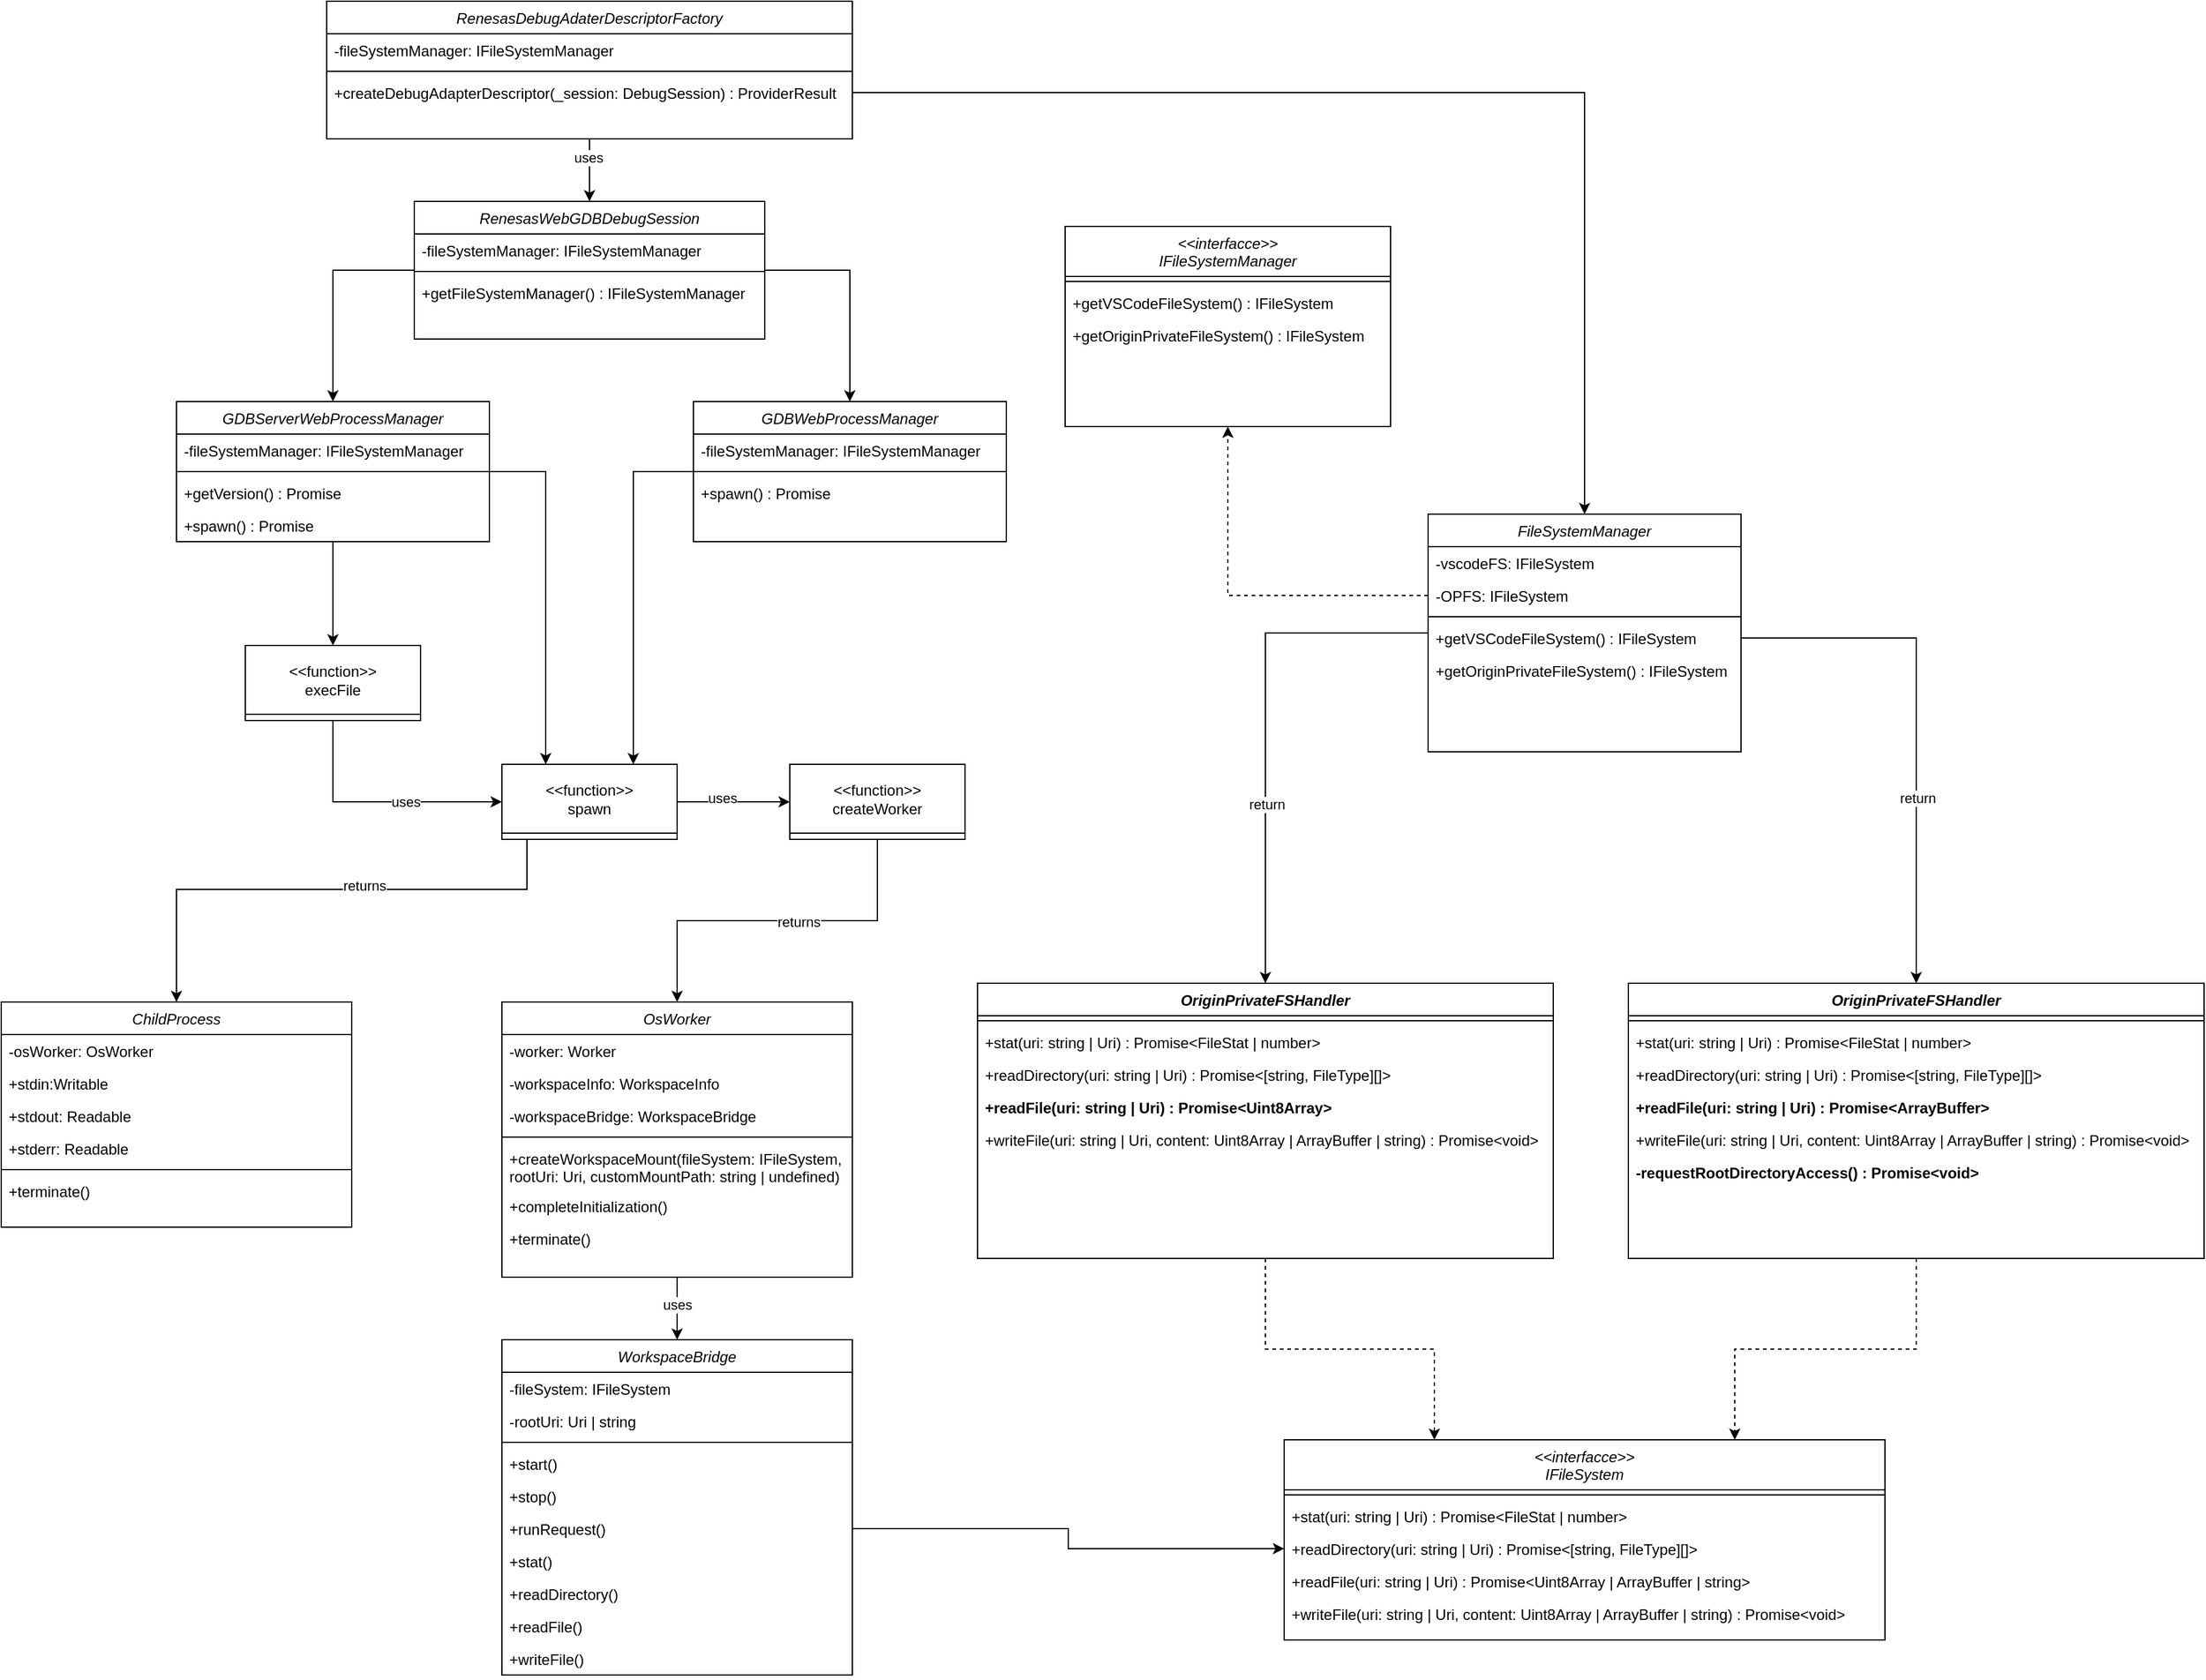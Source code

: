 <mxfile version="28.0.6">
  <diagram id="C5RBs43oDa-KdzZeNtuy" name="Page-1">
    <mxGraphModel dx="3098" dy="804" grid="1" gridSize="10" guides="1" tooltips="1" connect="1" arrows="1" fold="1" page="1" pageScale="1" pageWidth="827" pageHeight="1169" math="0" shadow="0">
      <root>
        <mxCell id="WIyWlLk6GJQsqaUBKTNV-0" />
        <mxCell id="WIyWlLk6GJQsqaUBKTNV-1" parent="WIyWlLk6GJQsqaUBKTNV-0" />
        <mxCell id="5RbMLWeRtqqYx-BPlPED-112" style="edgeStyle=orthogonalEdgeStyle;rounded=0;orthogonalLoop=1;jettySize=auto;html=1;entryX=0.5;entryY=0;entryDx=0;entryDy=0;" edge="1" parent="WIyWlLk6GJQsqaUBKTNV-1" source="zkfFHV4jXpPFQw0GAbJ--0" target="5RbMLWeRtqqYx-BPlPED-2">
          <mxGeometry relative="1" as="geometry" />
        </mxCell>
        <mxCell id="5RbMLWeRtqqYx-BPlPED-156" value="uses" style="edgeLabel;html=1;align=center;verticalAlign=middle;resizable=0;points=[];" vertex="1" connectable="0" parent="5RbMLWeRtqqYx-BPlPED-112">
          <mxGeometry x="-0.4" y="-1" relative="1" as="geometry">
            <mxPoint as="offset" />
          </mxGeometry>
        </mxCell>
        <mxCell id="zkfFHV4jXpPFQw0GAbJ--0" value="RenesasDebugAdaterDescriptorFactory" style="swimlane;fontStyle=2;align=center;verticalAlign=top;childLayout=stackLayout;horizontal=1;startSize=26;horizontalStack=0;resizeParent=1;resizeLast=0;collapsible=1;marginBottom=0;rounded=0;shadow=0;strokeWidth=1;" parent="WIyWlLk6GJQsqaUBKTNV-1" vertex="1">
          <mxGeometry x="-1034" y="220" width="420" height="110" as="geometry">
            <mxRectangle x="230" y="140" width="160" height="26" as="alternateBounds" />
          </mxGeometry>
        </mxCell>
        <mxCell id="zkfFHV4jXpPFQw0GAbJ--1" value="-fileSystemManager: IFileSystemManager" style="text;align=left;verticalAlign=top;spacingLeft=4;spacingRight=4;overflow=hidden;rotatable=0;points=[[0,0.5],[1,0.5]];portConstraint=eastwest;" parent="zkfFHV4jXpPFQw0GAbJ--0" vertex="1">
          <mxGeometry y="26" width="420" height="26" as="geometry" />
        </mxCell>
        <mxCell id="zkfFHV4jXpPFQw0GAbJ--4" value="" style="line;html=1;strokeWidth=1;align=left;verticalAlign=middle;spacingTop=-1;spacingLeft=3;spacingRight=3;rotatable=0;labelPosition=right;points=[];portConstraint=eastwest;" parent="zkfFHV4jXpPFQw0GAbJ--0" vertex="1">
          <mxGeometry y="52" width="420" height="8" as="geometry" />
        </mxCell>
        <mxCell id="zkfFHV4jXpPFQw0GAbJ--5" value="+createDebugAdapterDescriptor(_session: DebugSession) : ProviderResult" style="text;align=left;verticalAlign=top;spacingLeft=4;spacingRight=4;overflow=hidden;rotatable=0;points=[[0,0.5],[1,0.5]];portConstraint=eastwest;" parent="zkfFHV4jXpPFQw0GAbJ--0" vertex="1">
          <mxGeometry y="60" width="420" height="26" as="geometry" />
        </mxCell>
        <mxCell id="5RbMLWeRtqqYx-BPlPED-114" style="edgeStyle=orthogonalEdgeStyle;rounded=0;orthogonalLoop=1;jettySize=auto;html=1;entryX=0.5;entryY=0;entryDx=0;entryDy=0;" edge="1" parent="WIyWlLk6GJQsqaUBKTNV-1" source="5RbMLWeRtqqYx-BPlPED-2" target="5RbMLWeRtqqYx-BPlPED-13">
          <mxGeometry relative="1" as="geometry">
            <Array as="points">
              <mxPoint x="-1029" y="435" />
            </Array>
          </mxGeometry>
        </mxCell>
        <mxCell id="5RbMLWeRtqqYx-BPlPED-116" style="edgeStyle=orthogonalEdgeStyle;rounded=0;orthogonalLoop=1;jettySize=auto;html=1;" edge="1" parent="WIyWlLk6GJQsqaUBKTNV-1" source="5RbMLWeRtqqYx-BPlPED-2" target="5RbMLWeRtqqYx-BPlPED-8">
          <mxGeometry relative="1" as="geometry">
            <Array as="points">
              <mxPoint x="-616" y="435" />
            </Array>
          </mxGeometry>
        </mxCell>
        <mxCell id="5RbMLWeRtqqYx-BPlPED-2" value="RenesasWebGDBDebugSession" style="swimlane;fontStyle=2;align=center;verticalAlign=top;childLayout=stackLayout;horizontal=1;startSize=26;horizontalStack=0;resizeParent=1;resizeLast=0;collapsible=1;marginBottom=0;rounded=0;shadow=0;strokeWidth=1;" vertex="1" parent="WIyWlLk6GJQsqaUBKTNV-1">
          <mxGeometry x="-964" y="380" width="280" height="110" as="geometry">
            <mxRectangle x="230" y="140" width="160" height="26" as="alternateBounds" />
          </mxGeometry>
        </mxCell>
        <mxCell id="5RbMLWeRtqqYx-BPlPED-3" value="-fileSystemManager: IFileSystemManager" style="text;align=left;verticalAlign=top;spacingLeft=4;spacingRight=4;overflow=hidden;rotatable=0;points=[[0,0.5],[1,0.5]];portConstraint=eastwest;" vertex="1" parent="5RbMLWeRtqqYx-BPlPED-2">
          <mxGeometry y="26" width="280" height="26" as="geometry" />
        </mxCell>
        <mxCell id="5RbMLWeRtqqYx-BPlPED-4" value="" style="line;html=1;strokeWidth=1;align=left;verticalAlign=middle;spacingTop=-1;spacingLeft=3;spacingRight=3;rotatable=0;labelPosition=right;points=[];portConstraint=eastwest;" vertex="1" parent="5RbMLWeRtqqYx-BPlPED-2">
          <mxGeometry y="52" width="280" height="8" as="geometry" />
        </mxCell>
        <mxCell id="5RbMLWeRtqqYx-BPlPED-5" value="+getFileSystemManager() : IFileSystemManager" style="text;align=left;verticalAlign=top;spacingLeft=4;spacingRight=4;overflow=hidden;rotatable=0;points=[[0,0.5],[1,0.5]];portConstraint=eastwest;" vertex="1" parent="5RbMLWeRtqqYx-BPlPED-2">
          <mxGeometry y="60" width="280" height="26" as="geometry" />
        </mxCell>
        <mxCell id="5RbMLWeRtqqYx-BPlPED-120" style="edgeStyle=orthogonalEdgeStyle;rounded=0;orthogonalLoop=1;jettySize=auto;html=1;entryX=0.75;entryY=0;entryDx=0;entryDy=0;" edge="1" parent="WIyWlLk6GJQsqaUBKTNV-1" source="5RbMLWeRtqqYx-BPlPED-8" target="5RbMLWeRtqqYx-BPlPED-22">
          <mxGeometry relative="1" as="geometry" />
        </mxCell>
        <mxCell id="5RbMLWeRtqqYx-BPlPED-8" value="GDBWebProcessManager" style="swimlane;fontStyle=2;align=center;verticalAlign=top;childLayout=stackLayout;horizontal=1;startSize=26;horizontalStack=0;resizeParent=1;resizeLast=0;collapsible=1;marginBottom=0;rounded=0;shadow=0;strokeWidth=1;" vertex="1" parent="WIyWlLk6GJQsqaUBKTNV-1">
          <mxGeometry x="-741" y="540" width="250" height="112" as="geometry">
            <mxRectangle x="230" y="140" width="160" height="26" as="alternateBounds" />
          </mxGeometry>
        </mxCell>
        <mxCell id="5RbMLWeRtqqYx-BPlPED-9" value="-fileSystemManager: IFileSystemManager" style="text;align=left;verticalAlign=top;spacingLeft=4;spacingRight=4;overflow=hidden;rotatable=0;points=[[0,0.5],[1,0.5]];portConstraint=eastwest;" vertex="1" parent="5RbMLWeRtqqYx-BPlPED-8">
          <mxGeometry y="26" width="250" height="26" as="geometry" />
        </mxCell>
        <mxCell id="5RbMLWeRtqqYx-BPlPED-10" value="" style="line;html=1;strokeWidth=1;align=left;verticalAlign=middle;spacingTop=-1;spacingLeft=3;spacingRight=3;rotatable=0;labelPosition=right;points=[];portConstraint=eastwest;" vertex="1" parent="5RbMLWeRtqqYx-BPlPED-8">
          <mxGeometry y="52" width="250" height="8" as="geometry" />
        </mxCell>
        <mxCell id="5RbMLWeRtqqYx-BPlPED-11" value="+spawn() : Promise" style="text;align=left;verticalAlign=top;spacingLeft=4;spacingRight=4;overflow=hidden;rotatable=0;points=[[0,0.5],[1,0.5]];portConstraint=eastwest;" vertex="1" parent="5RbMLWeRtqqYx-BPlPED-8">
          <mxGeometry y="60" width="250" height="26" as="geometry" />
        </mxCell>
        <mxCell id="5RbMLWeRtqqYx-BPlPED-117" style="edgeStyle=orthogonalEdgeStyle;rounded=0;orthogonalLoop=1;jettySize=auto;html=1;entryX=0.5;entryY=0;entryDx=0;entryDy=0;" edge="1" parent="WIyWlLk6GJQsqaUBKTNV-1" source="5RbMLWeRtqqYx-BPlPED-13" target="5RbMLWeRtqqYx-BPlPED-18">
          <mxGeometry relative="1" as="geometry" />
        </mxCell>
        <mxCell id="5RbMLWeRtqqYx-BPlPED-121" style="edgeStyle=orthogonalEdgeStyle;rounded=0;orthogonalLoop=1;jettySize=auto;html=1;entryX=0.25;entryY=0;entryDx=0;entryDy=0;" edge="1" parent="WIyWlLk6GJQsqaUBKTNV-1" source="5RbMLWeRtqqYx-BPlPED-13" target="5RbMLWeRtqqYx-BPlPED-22">
          <mxGeometry relative="1" as="geometry" />
        </mxCell>
        <mxCell id="5RbMLWeRtqqYx-BPlPED-13" value="GDBServerWebProcessManager" style="swimlane;fontStyle=2;align=center;verticalAlign=top;childLayout=stackLayout;horizontal=1;startSize=26;horizontalStack=0;resizeParent=1;resizeLast=0;collapsible=1;marginBottom=0;rounded=0;shadow=0;strokeWidth=1;" vertex="1" parent="WIyWlLk6GJQsqaUBKTNV-1">
          <mxGeometry x="-1154" y="540" width="250" height="112" as="geometry">
            <mxRectangle x="230" y="140" width="160" height="26" as="alternateBounds" />
          </mxGeometry>
        </mxCell>
        <mxCell id="5RbMLWeRtqqYx-BPlPED-14" value="-fileSystemManager: IFileSystemManager" style="text;align=left;verticalAlign=top;spacingLeft=4;spacingRight=4;overflow=hidden;rotatable=0;points=[[0,0.5],[1,0.5]];portConstraint=eastwest;" vertex="1" parent="5RbMLWeRtqqYx-BPlPED-13">
          <mxGeometry y="26" width="250" height="26" as="geometry" />
        </mxCell>
        <mxCell id="5RbMLWeRtqqYx-BPlPED-15" value="" style="line;html=1;strokeWidth=1;align=left;verticalAlign=middle;spacingTop=-1;spacingLeft=3;spacingRight=3;rotatable=0;labelPosition=right;points=[];portConstraint=eastwest;" vertex="1" parent="5RbMLWeRtqqYx-BPlPED-13">
          <mxGeometry y="52" width="250" height="8" as="geometry" />
        </mxCell>
        <mxCell id="5RbMLWeRtqqYx-BPlPED-161" value="+getVersion() : Promise" style="text;align=left;verticalAlign=top;spacingLeft=4;spacingRight=4;overflow=hidden;rotatable=0;points=[[0,0.5],[1,0.5]];portConstraint=eastwest;" vertex="1" parent="5RbMLWeRtqqYx-BPlPED-13">
          <mxGeometry y="60" width="250" height="26" as="geometry" />
        </mxCell>
        <mxCell id="5RbMLWeRtqqYx-BPlPED-17" value="+spawn() : Promise" style="text;align=left;verticalAlign=top;spacingLeft=4;spacingRight=4;overflow=hidden;rotatable=0;points=[[0,0.5],[1,0.5]];portConstraint=eastwest;" vertex="1" parent="5RbMLWeRtqqYx-BPlPED-13">
          <mxGeometry y="86" width="250" height="26" as="geometry" />
        </mxCell>
        <mxCell id="5RbMLWeRtqqYx-BPlPED-119" style="edgeStyle=orthogonalEdgeStyle;rounded=0;orthogonalLoop=1;jettySize=auto;html=1;entryX=0;entryY=0.5;entryDx=0;entryDy=0;" edge="1" parent="WIyWlLk6GJQsqaUBKTNV-1" source="5RbMLWeRtqqYx-BPlPED-18" target="5RbMLWeRtqqYx-BPlPED-22">
          <mxGeometry relative="1" as="geometry">
            <Array as="points">
              <mxPoint x="-1029" y="860" />
            </Array>
          </mxGeometry>
        </mxCell>
        <mxCell id="5RbMLWeRtqqYx-BPlPED-152" value="uses" style="edgeLabel;html=1;align=center;verticalAlign=middle;resizable=0;points=[];" vertex="1" connectable="0" parent="5RbMLWeRtqqYx-BPlPED-119">
          <mxGeometry x="0.23" relative="1" as="geometry">
            <mxPoint as="offset" />
          </mxGeometry>
        </mxCell>
        <mxCell id="5RbMLWeRtqqYx-BPlPED-18" value="&amp;lt;&amp;lt;function&amp;gt;&amp;gt;&lt;br&gt;execFile" style="swimlane;fontStyle=0;childLayout=stackLayout;horizontal=1;startSize=55;horizontalStack=0;resizeParent=1;resizeParentMax=0;resizeLast=0;collapsible=1;marginBottom=0;whiteSpace=wrap;html=1;" vertex="1" parent="WIyWlLk6GJQsqaUBKTNV-1">
          <mxGeometry x="-1099" y="735" width="140" height="60" as="geometry" />
        </mxCell>
        <mxCell id="5RbMLWeRtqqYx-BPlPED-145" style="edgeStyle=orthogonalEdgeStyle;rounded=0;orthogonalLoop=1;jettySize=auto;html=1;entryX=0.5;entryY=0;entryDx=0;entryDy=0;" edge="1" parent="WIyWlLk6GJQsqaUBKTNV-1" source="5RbMLWeRtqqYx-BPlPED-22" target="5RbMLWeRtqqYx-BPlPED-34">
          <mxGeometry relative="1" as="geometry">
            <Array as="points">
              <mxPoint x="-874" y="930" />
              <mxPoint x="-1154" y="930" />
            </Array>
          </mxGeometry>
        </mxCell>
        <mxCell id="5RbMLWeRtqqYx-BPlPED-151" value="returns" style="edgeLabel;html=1;align=center;verticalAlign=middle;resizable=0;points=[];" vertex="1" connectable="0" parent="5RbMLWeRtqqYx-BPlPED-145">
          <mxGeometry x="-0.171" y="-3" relative="1" as="geometry">
            <mxPoint as="offset" />
          </mxGeometry>
        </mxCell>
        <mxCell id="5RbMLWeRtqqYx-BPlPED-147" style="edgeStyle=orthogonalEdgeStyle;rounded=0;orthogonalLoop=1;jettySize=auto;html=1;entryX=0;entryY=0.5;entryDx=0;entryDy=0;" edge="1" parent="WIyWlLk6GJQsqaUBKTNV-1" source="5RbMLWeRtqqYx-BPlPED-22" target="5RbMLWeRtqqYx-BPlPED-23">
          <mxGeometry relative="1" as="geometry" />
        </mxCell>
        <mxCell id="5RbMLWeRtqqYx-BPlPED-155" value="uses" style="edgeLabel;html=1;align=center;verticalAlign=middle;resizable=0;points=[];" vertex="1" connectable="0" parent="5RbMLWeRtqqYx-BPlPED-147">
          <mxGeometry x="-0.2" y="3" relative="1" as="geometry">
            <mxPoint as="offset" />
          </mxGeometry>
        </mxCell>
        <mxCell id="5RbMLWeRtqqYx-BPlPED-22" value="&amp;lt;&amp;lt;function&amp;gt;&amp;gt;&lt;br&gt;spawn" style="swimlane;fontStyle=0;childLayout=stackLayout;horizontal=1;startSize=55;horizontalStack=0;resizeParent=1;resizeParentMax=0;resizeLast=0;collapsible=1;marginBottom=0;html=1;whiteSpace=wrap;" vertex="1" parent="WIyWlLk6GJQsqaUBKTNV-1">
          <mxGeometry x="-894" y="830" width="140" height="60" as="geometry" />
        </mxCell>
        <mxCell id="5RbMLWeRtqqYx-BPlPED-123" style="edgeStyle=orthogonalEdgeStyle;rounded=0;orthogonalLoop=1;jettySize=auto;html=1;entryX=0.5;entryY=0;entryDx=0;entryDy=0;" edge="1" parent="WIyWlLk6GJQsqaUBKTNV-1" source="5RbMLWeRtqqYx-BPlPED-23" target="5RbMLWeRtqqYx-BPlPED-47">
          <mxGeometry relative="1" as="geometry" />
        </mxCell>
        <mxCell id="5RbMLWeRtqqYx-BPlPED-154" value="returns" style="edgeLabel;html=1;align=center;verticalAlign=middle;resizable=0;points=[];" vertex="1" connectable="0" parent="5RbMLWeRtqqYx-BPlPED-123">
          <mxGeometry x="-0.117" y="1" relative="1" as="geometry">
            <mxPoint as="offset" />
          </mxGeometry>
        </mxCell>
        <mxCell id="5RbMLWeRtqqYx-BPlPED-23" value="&amp;lt;&amp;lt;function&amp;gt;&amp;gt;&lt;br&gt;createWorker" style="swimlane;fontStyle=0;childLayout=stackLayout;horizontal=1;startSize=55;horizontalStack=0;resizeParent=1;resizeParentMax=0;resizeLast=0;collapsible=1;marginBottom=0;whiteSpace=wrap;html=1;" vertex="1" parent="WIyWlLk6GJQsqaUBKTNV-1">
          <mxGeometry x="-664" y="830" width="140" height="60" as="geometry" />
        </mxCell>
        <mxCell id="5RbMLWeRtqqYx-BPlPED-34" value="ChildProcess" style="swimlane;fontStyle=2;align=center;verticalAlign=top;childLayout=stackLayout;horizontal=1;startSize=26;horizontalStack=0;resizeParent=1;resizeLast=0;collapsible=1;marginBottom=0;rounded=0;shadow=0;strokeWidth=1;" vertex="1" parent="WIyWlLk6GJQsqaUBKTNV-1">
          <mxGeometry x="-1294" y="1020" width="280" height="180" as="geometry">
            <mxRectangle x="230" y="140" width="160" height="26" as="alternateBounds" />
          </mxGeometry>
        </mxCell>
        <mxCell id="5RbMLWeRtqqYx-BPlPED-35" value="-osWorker: OsWorker" style="text;align=left;verticalAlign=top;spacingLeft=4;spacingRight=4;overflow=hidden;rotatable=0;points=[[0,0.5],[1,0.5]];portConstraint=eastwest;" vertex="1" parent="5RbMLWeRtqqYx-BPlPED-34">
          <mxGeometry y="26" width="280" height="26" as="geometry" />
        </mxCell>
        <mxCell id="5RbMLWeRtqqYx-BPlPED-45" value="+stdin:Writable" style="text;align=left;verticalAlign=top;spacingLeft=4;spacingRight=4;overflow=hidden;rotatable=0;points=[[0,0.5],[1,0.5]];portConstraint=eastwest;" vertex="1" parent="5RbMLWeRtqqYx-BPlPED-34">
          <mxGeometry y="52" width="280" height="26" as="geometry" />
        </mxCell>
        <mxCell id="5RbMLWeRtqqYx-BPlPED-44" value="+stdout: Readable" style="text;align=left;verticalAlign=top;spacingLeft=4;spacingRight=4;overflow=hidden;rotatable=0;points=[[0,0.5],[1,0.5]];portConstraint=eastwest;" vertex="1" parent="5RbMLWeRtqqYx-BPlPED-34">
          <mxGeometry y="78" width="280" height="26" as="geometry" />
        </mxCell>
        <mxCell id="5RbMLWeRtqqYx-BPlPED-43" value="+stderr: Readable" style="text;align=left;verticalAlign=top;spacingLeft=4;spacingRight=4;overflow=hidden;rotatable=0;points=[[0,0.5],[1,0.5]];portConstraint=eastwest;" vertex="1" parent="5RbMLWeRtqqYx-BPlPED-34">
          <mxGeometry y="104" width="280" height="26" as="geometry" />
        </mxCell>
        <mxCell id="5RbMLWeRtqqYx-BPlPED-36" value="" style="line;html=1;strokeWidth=1;align=left;verticalAlign=middle;spacingTop=-1;spacingLeft=3;spacingRight=3;rotatable=0;labelPosition=right;points=[];portConstraint=eastwest;" vertex="1" parent="5RbMLWeRtqqYx-BPlPED-34">
          <mxGeometry y="130" width="280" height="8" as="geometry" />
        </mxCell>
        <mxCell id="5RbMLWeRtqqYx-BPlPED-38" value="+terminate()" style="text;align=left;verticalAlign=top;spacingLeft=4;spacingRight=4;overflow=hidden;rotatable=0;points=[[0,0.5],[1,0.5]];portConstraint=eastwest;" vertex="1" parent="5RbMLWeRtqqYx-BPlPED-34">
          <mxGeometry y="138" width="280" height="26" as="geometry" />
        </mxCell>
        <mxCell id="5RbMLWeRtqqYx-BPlPED-144" style="edgeStyle=orthogonalEdgeStyle;rounded=0;orthogonalLoop=1;jettySize=auto;html=1;entryX=0.5;entryY=0;entryDx=0;entryDy=0;" edge="1" parent="WIyWlLk6GJQsqaUBKTNV-1" source="5RbMLWeRtqqYx-BPlPED-47" target="5RbMLWeRtqqYx-BPlPED-56">
          <mxGeometry relative="1" as="geometry" />
        </mxCell>
        <mxCell id="5RbMLWeRtqqYx-BPlPED-158" value="uses" style="edgeLabel;html=1;align=center;verticalAlign=middle;resizable=0;points=[];" vertex="1" connectable="0" parent="5RbMLWeRtqqYx-BPlPED-144">
          <mxGeometry x="-0.15" relative="1" as="geometry">
            <mxPoint as="offset" />
          </mxGeometry>
        </mxCell>
        <mxCell id="5RbMLWeRtqqYx-BPlPED-47" value="OsWorker" style="swimlane;fontStyle=2;align=center;verticalAlign=top;childLayout=stackLayout;horizontal=1;startSize=26;horizontalStack=0;resizeParent=1;resizeLast=0;collapsible=1;marginBottom=0;rounded=0;shadow=0;strokeWidth=1;" vertex="1" parent="WIyWlLk6GJQsqaUBKTNV-1">
          <mxGeometry x="-894" y="1020" width="280" height="220" as="geometry">
            <mxRectangle x="230" y="140" width="160" height="26" as="alternateBounds" />
          </mxGeometry>
        </mxCell>
        <mxCell id="5RbMLWeRtqqYx-BPlPED-48" value="-worker: Worker" style="text;align=left;verticalAlign=top;spacingLeft=4;spacingRight=4;overflow=hidden;rotatable=0;points=[[0,0.5],[1,0.5]];portConstraint=eastwest;" vertex="1" parent="5RbMLWeRtqqYx-BPlPED-47">
          <mxGeometry y="26" width="280" height="26" as="geometry" />
        </mxCell>
        <mxCell id="5RbMLWeRtqqYx-BPlPED-49" value="-workspaceInfo: WorkspaceInfo" style="text;align=left;verticalAlign=top;spacingLeft=4;spacingRight=4;overflow=hidden;rotatable=0;points=[[0,0.5],[1,0.5]];portConstraint=eastwest;" vertex="1" parent="5RbMLWeRtqqYx-BPlPED-47">
          <mxGeometry y="52" width="280" height="26" as="geometry" />
        </mxCell>
        <mxCell id="5RbMLWeRtqqYx-BPlPED-50" value="-workspaceBridge: WorkspaceBridge" style="text;align=left;verticalAlign=top;spacingLeft=4;spacingRight=4;overflow=hidden;rotatable=0;points=[[0,0.5],[1,0.5]];portConstraint=eastwest;" vertex="1" parent="5RbMLWeRtqqYx-BPlPED-47">
          <mxGeometry y="78" width="280" height="26" as="geometry" />
        </mxCell>
        <mxCell id="5RbMLWeRtqqYx-BPlPED-52" value="" style="line;html=1;strokeWidth=1;align=left;verticalAlign=middle;spacingTop=-1;spacingLeft=3;spacingRight=3;rotatable=0;labelPosition=right;points=[];portConstraint=eastwest;" vertex="1" parent="5RbMLWeRtqqYx-BPlPED-47">
          <mxGeometry y="104" width="280" height="8" as="geometry" />
        </mxCell>
        <mxCell id="5RbMLWeRtqqYx-BPlPED-54" value="+createWorkspaceMount(fileSystem: IFileSystem,&#xa;rootUri: Uri, customMountPath: string | undefined)" style="text;align=left;verticalAlign=top;spacingLeft=4;spacingRight=4;overflow=hidden;rotatable=0;points=[[0,0.5],[1,0.5]];portConstraint=eastwest;" vertex="1" parent="5RbMLWeRtqqYx-BPlPED-47">
          <mxGeometry y="112" width="280" height="38" as="geometry" />
        </mxCell>
        <mxCell id="5RbMLWeRtqqYx-BPlPED-55" value="+completeInitialization()" style="text;align=left;verticalAlign=top;spacingLeft=4;spacingRight=4;overflow=hidden;rotatable=0;points=[[0,0.5],[1,0.5]];portConstraint=eastwest;" vertex="1" parent="5RbMLWeRtqqYx-BPlPED-47">
          <mxGeometry y="150" width="280" height="26" as="geometry" />
        </mxCell>
        <mxCell id="5RbMLWeRtqqYx-BPlPED-53" value="+terminate()" style="text;align=left;verticalAlign=top;spacingLeft=4;spacingRight=4;overflow=hidden;rotatable=0;points=[[0,0.5],[1,0.5]];portConstraint=eastwest;" vertex="1" parent="5RbMLWeRtqqYx-BPlPED-47">
          <mxGeometry y="176" width="280" height="26" as="geometry" />
        </mxCell>
        <mxCell id="5RbMLWeRtqqYx-BPlPED-56" value="WorkspaceBridge" style="swimlane;fontStyle=2;align=center;verticalAlign=top;childLayout=stackLayout;horizontal=1;startSize=26;horizontalStack=0;resizeParent=1;resizeLast=0;collapsible=1;marginBottom=0;rounded=0;shadow=0;strokeWidth=1;" vertex="1" parent="WIyWlLk6GJQsqaUBKTNV-1">
          <mxGeometry x="-894" y="1290" width="280" height="268" as="geometry">
            <mxRectangle x="230" y="140" width="160" height="26" as="alternateBounds" />
          </mxGeometry>
        </mxCell>
        <mxCell id="5RbMLWeRtqqYx-BPlPED-57" value="-fileSystem: IFileSystem" style="text;align=left;verticalAlign=top;spacingLeft=4;spacingRight=4;overflow=hidden;rotatable=0;points=[[0,0.5],[1,0.5]];portConstraint=eastwest;" vertex="1" parent="5RbMLWeRtqqYx-BPlPED-56">
          <mxGeometry y="26" width="280" height="26" as="geometry" />
        </mxCell>
        <mxCell id="5RbMLWeRtqqYx-BPlPED-58" value="-rootUri: Uri | string" style="text;align=left;verticalAlign=top;spacingLeft=4;spacingRight=4;overflow=hidden;rotatable=0;points=[[0,0.5],[1,0.5]];portConstraint=eastwest;" vertex="1" parent="5RbMLWeRtqqYx-BPlPED-56">
          <mxGeometry y="52" width="280" height="26" as="geometry" />
        </mxCell>
        <mxCell id="5RbMLWeRtqqYx-BPlPED-60" value="" style="line;html=1;strokeWidth=1;align=left;verticalAlign=middle;spacingTop=-1;spacingLeft=3;spacingRight=3;rotatable=0;labelPosition=right;points=[];portConstraint=eastwest;" vertex="1" parent="5RbMLWeRtqqYx-BPlPED-56">
          <mxGeometry y="78" width="280" height="8" as="geometry" />
        </mxCell>
        <mxCell id="5RbMLWeRtqqYx-BPlPED-61" value="+start()" style="text;align=left;verticalAlign=top;spacingLeft=4;spacingRight=4;overflow=hidden;rotatable=0;points=[[0,0.5],[1,0.5]];portConstraint=eastwest;" vertex="1" parent="5RbMLWeRtqqYx-BPlPED-56">
          <mxGeometry y="86" width="280" height="26" as="geometry" />
        </mxCell>
        <mxCell id="5RbMLWeRtqqYx-BPlPED-62" value="+stop()" style="text;align=left;verticalAlign=top;spacingLeft=4;spacingRight=4;overflow=hidden;rotatable=0;points=[[0,0.5],[1,0.5]];portConstraint=eastwest;" vertex="1" parent="5RbMLWeRtqqYx-BPlPED-56">
          <mxGeometry y="112" width="280" height="26" as="geometry" />
        </mxCell>
        <mxCell id="5RbMLWeRtqqYx-BPlPED-64" value="+runRequest()" style="text;align=left;verticalAlign=top;spacingLeft=4;spacingRight=4;overflow=hidden;rotatable=0;points=[[0,0.5],[1,0.5]];portConstraint=eastwest;" vertex="1" parent="5RbMLWeRtqqYx-BPlPED-56">
          <mxGeometry y="138" width="280" height="26" as="geometry" />
        </mxCell>
        <mxCell id="5RbMLWeRtqqYx-BPlPED-65" value="+stat()" style="text;align=left;verticalAlign=top;spacingLeft=4;spacingRight=4;overflow=hidden;rotatable=0;points=[[0,0.5],[1,0.5]];portConstraint=eastwest;" vertex="1" parent="5RbMLWeRtqqYx-BPlPED-56">
          <mxGeometry y="164" width="280" height="26" as="geometry" />
        </mxCell>
        <mxCell id="5RbMLWeRtqqYx-BPlPED-66" value="+readDirectory()" style="text;align=left;verticalAlign=top;spacingLeft=4;spacingRight=4;overflow=hidden;rotatable=0;points=[[0,0.5],[1,0.5]];portConstraint=eastwest;" vertex="1" parent="5RbMLWeRtqqYx-BPlPED-56">
          <mxGeometry y="190" width="280" height="26" as="geometry" />
        </mxCell>
        <mxCell id="5RbMLWeRtqqYx-BPlPED-67" value="+readFile()" style="text;align=left;verticalAlign=top;spacingLeft=4;spacingRight=4;overflow=hidden;rotatable=0;points=[[0,0.5],[1,0.5]];portConstraint=eastwest;" vertex="1" parent="5RbMLWeRtqqYx-BPlPED-56">
          <mxGeometry y="216" width="280" height="26" as="geometry" />
        </mxCell>
        <mxCell id="5RbMLWeRtqqYx-BPlPED-63" value="+writeFile()" style="text;align=left;verticalAlign=top;spacingLeft=4;spacingRight=4;overflow=hidden;rotatable=0;points=[[0,0.5],[1,0.5]];portConstraint=eastwest;" vertex="1" parent="5RbMLWeRtqqYx-BPlPED-56">
          <mxGeometry y="242" width="280" height="26" as="geometry" />
        </mxCell>
        <mxCell id="5RbMLWeRtqqYx-BPlPED-68" value="&lt;&lt;interfacce&gt;&gt;&#xa;IFileSystem" style="swimlane;fontStyle=2;align=center;verticalAlign=top;childLayout=stackLayout;horizontal=1;startSize=40;horizontalStack=0;resizeParent=1;resizeLast=0;collapsible=1;marginBottom=0;rounded=0;shadow=0;strokeWidth=1;" vertex="1" parent="WIyWlLk6GJQsqaUBKTNV-1">
          <mxGeometry x="-269" y="1370" width="480" height="160" as="geometry">
            <mxRectangle x="230" y="140" width="160" height="26" as="alternateBounds" />
          </mxGeometry>
        </mxCell>
        <mxCell id="5RbMLWeRtqqYx-BPlPED-73" value="" style="line;html=1;strokeWidth=1;align=left;verticalAlign=middle;spacingTop=-1;spacingLeft=3;spacingRight=3;rotatable=0;labelPosition=right;points=[];portConstraint=eastwest;" vertex="1" parent="5RbMLWeRtqqYx-BPlPED-68">
          <mxGeometry y="40" width="480" height="8" as="geometry" />
        </mxCell>
        <mxCell id="5RbMLWeRtqqYx-BPlPED-75" value="+stat(uri: string | Uri) : Promise&lt;FileStat | number&gt;" style="text;align=left;verticalAlign=top;spacingLeft=4;spacingRight=4;overflow=hidden;rotatable=0;points=[[0,0.5],[1,0.5]];portConstraint=eastwest;" vertex="1" parent="5RbMLWeRtqqYx-BPlPED-68">
          <mxGeometry y="48" width="480" height="26" as="geometry" />
        </mxCell>
        <mxCell id="5RbMLWeRtqqYx-BPlPED-76" value="+readDirectory(uri: string | Uri) : Promise&lt;[string, FileType][]&gt;" style="text;align=left;verticalAlign=top;spacingLeft=4;spacingRight=4;overflow=hidden;rotatable=0;points=[[0,0.5],[1,0.5]];portConstraint=eastwest;" vertex="1" parent="5RbMLWeRtqqYx-BPlPED-68">
          <mxGeometry y="74" width="480" height="26" as="geometry" />
        </mxCell>
        <mxCell id="5RbMLWeRtqqYx-BPlPED-77" value="+readFile(uri: string | Uri) : Promise&lt;Uint8Array | ArrayBuffer | string&gt;" style="text;align=left;verticalAlign=top;spacingLeft=4;spacingRight=4;overflow=hidden;rotatable=0;points=[[0,0.5],[1,0.5]];portConstraint=eastwest;" vertex="1" parent="5RbMLWeRtqqYx-BPlPED-68">
          <mxGeometry y="100" width="480" height="26" as="geometry" />
        </mxCell>
        <mxCell id="5RbMLWeRtqqYx-BPlPED-74" value="+writeFile(uri: string | Uri, content: Uint8Array | ArrayBuffer | string) : Promise&lt;void&gt;" style="text;align=left;verticalAlign=top;spacingLeft=4;spacingRight=4;overflow=hidden;rotatable=0;points=[[0,0.5],[1,0.5]];portConstraint=eastwest;" vertex="1" parent="5RbMLWeRtqqYx-BPlPED-68">
          <mxGeometry y="126" width="480" height="26" as="geometry" />
        </mxCell>
        <mxCell id="5RbMLWeRtqqYx-BPlPED-78" value="&lt;&lt;interfacce&gt;&gt;&#xa;IFileSystemManager" style="swimlane;fontStyle=2;align=center;verticalAlign=top;childLayout=stackLayout;horizontal=1;startSize=40;horizontalStack=0;resizeParent=1;resizeLast=0;collapsible=1;marginBottom=0;rounded=0;shadow=0;strokeWidth=1;" vertex="1" parent="WIyWlLk6GJQsqaUBKTNV-1">
          <mxGeometry x="-444" y="400" width="260" height="160" as="geometry">
            <mxRectangle x="230" y="140" width="160" height="26" as="alternateBounds" />
          </mxGeometry>
        </mxCell>
        <mxCell id="5RbMLWeRtqqYx-BPlPED-79" value="" style="line;html=1;strokeWidth=1;align=left;verticalAlign=middle;spacingTop=-1;spacingLeft=3;spacingRight=3;rotatable=0;labelPosition=right;points=[];portConstraint=eastwest;" vertex="1" parent="5RbMLWeRtqqYx-BPlPED-78">
          <mxGeometry y="40" width="260" height="8" as="geometry" />
        </mxCell>
        <mxCell id="5RbMLWeRtqqYx-BPlPED-80" value="+getVSCodeFileSystem() : IFileSystem" style="text;align=left;verticalAlign=top;spacingLeft=4;spacingRight=4;overflow=hidden;rotatable=0;points=[[0,0.5],[1,0.5]];portConstraint=eastwest;" vertex="1" parent="5RbMLWeRtqqYx-BPlPED-78">
          <mxGeometry y="48" width="260" height="26" as="geometry" />
        </mxCell>
        <mxCell id="5RbMLWeRtqqYx-BPlPED-81" value="+getOriginPrivateFileSystem() : IFileSystem" style="text;align=left;verticalAlign=top;spacingLeft=4;spacingRight=4;overflow=hidden;rotatable=0;points=[[0,0.5],[1,0.5]];portConstraint=eastwest;" vertex="1" parent="5RbMLWeRtqqYx-BPlPED-78">
          <mxGeometry y="74" width="260" height="26" as="geometry" />
        </mxCell>
        <mxCell id="5RbMLWeRtqqYx-BPlPED-142" style="edgeStyle=orthogonalEdgeStyle;rounded=0;orthogonalLoop=1;jettySize=auto;html=1;entryX=0.5;entryY=0;entryDx=0;entryDy=0;" edge="1" parent="WIyWlLk6GJQsqaUBKTNV-1" source="5RbMLWeRtqqYx-BPlPED-84" target="5RbMLWeRtqqYx-BPlPED-103">
          <mxGeometry relative="1" as="geometry">
            <Array as="points">
              <mxPoint x="-284" y="725" />
            </Array>
          </mxGeometry>
        </mxCell>
        <mxCell id="5RbMLWeRtqqYx-BPlPED-159" value="return" style="edgeLabel;html=1;align=center;verticalAlign=middle;resizable=0;points=[];" vertex="1" connectable="0" parent="5RbMLWeRtqqYx-BPlPED-142">
          <mxGeometry x="0.302" y="1" relative="1" as="geometry">
            <mxPoint as="offset" />
          </mxGeometry>
        </mxCell>
        <mxCell id="5RbMLWeRtqqYx-BPlPED-84" value="FileSystemManager" style="swimlane;fontStyle=2;align=center;verticalAlign=top;childLayout=stackLayout;horizontal=1;startSize=26;horizontalStack=0;resizeParent=1;resizeLast=0;collapsible=1;marginBottom=0;rounded=0;shadow=0;strokeWidth=1;" vertex="1" parent="WIyWlLk6GJQsqaUBKTNV-1">
          <mxGeometry x="-154" y="630" width="250" height="190" as="geometry">
            <mxRectangle x="230" y="140" width="160" height="26" as="alternateBounds" />
          </mxGeometry>
        </mxCell>
        <mxCell id="5RbMLWeRtqqYx-BPlPED-85" value="-vscodeFS: IFileSystem" style="text;align=left;verticalAlign=top;spacingLeft=4;spacingRight=4;overflow=hidden;rotatable=0;points=[[0,0.5],[1,0.5]];portConstraint=eastwest;" vertex="1" parent="5RbMLWeRtqqYx-BPlPED-84">
          <mxGeometry y="26" width="250" height="26" as="geometry" />
        </mxCell>
        <mxCell id="5RbMLWeRtqqYx-BPlPED-86" value="-OPFS: IFileSystem" style="text;align=left;verticalAlign=top;spacingLeft=4;spacingRight=4;overflow=hidden;rotatable=0;points=[[0,0.5],[1,0.5]];portConstraint=eastwest;" vertex="1" parent="5RbMLWeRtqqYx-BPlPED-84">
          <mxGeometry y="52" width="250" height="26" as="geometry" />
        </mxCell>
        <mxCell id="5RbMLWeRtqqYx-BPlPED-89" value="" style="line;html=1;strokeWidth=1;align=left;verticalAlign=middle;spacingTop=-1;spacingLeft=3;spacingRight=3;rotatable=0;labelPosition=right;points=[];portConstraint=eastwest;" vertex="1" parent="5RbMLWeRtqqYx-BPlPED-84">
          <mxGeometry y="78" width="250" height="8" as="geometry" />
        </mxCell>
        <mxCell id="5RbMLWeRtqqYx-BPlPED-91" value="+getVSCodeFileSystem() : IFileSystem" style="text;align=left;verticalAlign=top;spacingLeft=4;spacingRight=4;overflow=hidden;rotatable=0;points=[[0,0.5],[1,0.5]];portConstraint=eastwest;" vertex="1" parent="5RbMLWeRtqqYx-BPlPED-84">
          <mxGeometry y="86" width="250" height="26" as="geometry" />
        </mxCell>
        <mxCell id="5RbMLWeRtqqYx-BPlPED-90" value="+getOriginPrivateFileSystem() : IFileSystem" style="text;align=left;verticalAlign=top;spacingLeft=4;spacingRight=4;overflow=hidden;rotatable=0;points=[[0,0.5],[1,0.5]];portConstraint=eastwest;" vertex="1" parent="5RbMLWeRtqqYx-BPlPED-84">
          <mxGeometry y="112" width="250" height="26" as="geometry" />
        </mxCell>
        <mxCell id="5RbMLWeRtqqYx-BPlPED-141" style="edgeStyle=orthogonalEdgeStyle;rounded=0;orthogonalLoop=1;jettySize=auto;html=1;entryX=0.75;entryY=0;entryDx=0;entryDy=0;dashed=1;" edge="1" parent="WIyWlLk6GJQsqaUBKTNV-1" source="5RbMLWeRtqqYx-BPlPED-92" target="5RbMLWeRtqqYx-BPlPED-68">
          <mxGeometry relative="1" as="geometry" />
        </mxCell>
        <mxCell id="5RbMLWeRtqqYx-BPlPED-92" value="OriginPrivateFSHandler" style="swimlane;fontStyle=3;align=center;verticalAlign=top;childLayout=stackLayout;horizontal=1;startSize=26;horizontalStack=0;resizeParent=1;resizeLast=0;collapsible=1;marginBottom=0;rounded=0;shadow=0;strokeWidth=1;" vertex="1" parent="WIyWlLk6GJQsqaUBKTNV-1">
          <mxGeometry x="6" y="1005" width="460" height="220" as="geometry">
            <mxRectangle x="230" y="140" width="160" height="26" as="alternateBounds" />
          </mxGeometry>
        </mxCell>
        <mxCell id="5RbMLWeRtqqYx-BPlPED-95" value="" style="line;html=1;strokeWidth=1;align=left;verticalAlign=middle;spacingTop=-1;spacingLeft=3;spacingRight=3;rotatable=0;labelPosition=right;points=[];portConstraint=eastwest;" vertex="1" parent="5RbMLWeRtqqYx-BPlPED-92">
          <mxGeometry y="26" width="460" height="8" as="geometry" />
        </mxCell>
        <mxCell id="5RbMLWeRtqqYx-BPlPED-96" value="+stat(uri: string | Uri) : Promise&lt;FileStat | number&gt;" style="text;align=left;verticalAlign=top;spacingLeft=4;spacingRight=4;overflow=hidden;rotatable=0;points=[[0,0.5],[1,0.5]];portConstraint=eastwest;" vertex="1" parent="5RbMLWeRtqqYx-BPlPED-92">
          <mxGeometry y="34" width="460" height="26" as="geometry" />
        </mxCell>
        <mxCell id="5RbMLWeRtqqYx-BPlPED-97" value="+readDirectory(uri: string | Uri) : Promise&lt;[string, FileType][]&gt;" style="text;align=left;verticalAlign=top;spacingLeft=4;spacingRight=4;overflow=hidden;rotatable=0;points=[[0,0.5],[1,0.5]];portConstraint=eastwest;" vertex="1" parent="5RbMLWeRtqqYx-BPlPED-92">
          <mxGeometry y="60" width="460" height="26" as="geometry" />
        </mxCell>
        <mxCell id="5RbMLWeRtqqYx-BPlPED-98" value="+readFile(uri: string | Uri) : Promise&lt;ArrayBuffer&gt;" style="text;align=left;verticalAlign=top;spacingLeft=4;spacingRight=4;overflow=hidden;rotatable=0;points=[[0,0.5],[1,0.5]];portConstraint=eastwest;fontStyle=1" vertex="1" parent="5RbMLWeRtqqYx-BPlPED-92">
          <mxGeometry y="86" width="460" height="26" as="geometry" />
        </mxCell>
        <mxCell id="5RbMLWeRtqqYx-BPlPED-99" value="+writeFile(uri: string | Uri, content: Uint8Array | ArrayBuffer | string) : Promise&lt;void&gt;" style="text;align=left;verticalAlign=top;spacingLeft=4;spacingRight=4;overflow=hidden;rotatable=0;points=[[0,0.5],[1,0.5]];portConstraint=eastwest;" vertex="1" parent="5RbMLWeRtqqYx-BPlPED-92">
          <mxGeometry y="112" width="460" height="26" as="geometry" />
        </mxCell>
        <mxCell id="5RbMLWeRtqqYx-BPlPED-100" value="-requestRootDirectoryAccess() : Promise&lt;void&gt;" style="text;align=left;verticalAlign=top;spacingLeft=4;spacingRight=4;overflow=hidden;rotatable=0;points=[[0,0.5],[1,0.5]];portConstraint=eastwest;fontStyle=1" vertex="1" parent="5RbMLWeRtqqYx-BPlPED-92">
          <mxGeometry y="138" width="460" height="26" as="geometry" />
        </mxCell>
        <mxCell id="5RbMLWeRtqqYx-BPlPED-140" style="edgeStyle=orthogonalEdgeStyle;rounded=0;orthogonalLoop=1;jettySize=auto;html=1;entryX=0.25;entryY=0;entryDx=0;entryDy=0;dashed=1;" edge="1" parent="WIyWlLk6GJQsqaUBKTNV-1" source="5RbMLWeRtqqYx-BPlPED-103" target="5RbMLWeRtqqYx-BPlPED-68">
          <mxGeometry relative="1" as="geometry" />
        </mxCell>
        <mxCell id="5RbMLWeRtqqYx-BPlPED-103" value="OriginPrivateFSHandler" style="swimlane;fontStyle=3;align=center;verticalAlign=top;childLayout=stackLayout;horizontal=1;startSize=26;horizontalStack=0;resizeParent=1;resizeLast=0;collapsible=1;marginBottom=0;rounded=0;shadow=0;strokeWidth=1;" vertex="1" parent="WIyWlLk6GJQsqaUBKTNV-1">
          <mxGeometry x="-514" y="1005" width="460" height="220" as="geometry">
            <mxRectangle x="230" y="140" width="160" height="26" as="alternateBounds" />
          </mxGeometry>
        </mxCell>
        <mxCell id="5RbMLWeRtqqYx-BPlPED-106" value="" style="line;html=1;strokeWidth=1;align=left;verticalAlign=middle;spacingTop=-1;spacingLeft=3;spacingRight=3;rotatable=0;labelPosition=right;points=[];portConstraint=eastwest;" vertex="1" parent="5RbMLWeRtqqYx-BPlPED-103">
          <mxGeometry y="26" width="460" height="8" as="geometry" />
        </mxCell>
        <mxCell id="5RbMLWeRtqqYx-BPlPED-107" value="+stat(uri: string | Uri) : Promise&lt;FileStat | number&gt;" style="text;align=left;verticalAlign=top;spacingLeft=4;spacingRight=4;overflow=hidden;rotatable=0;points=[[0,0.5],[1,0.5]];portConstraint=eastwest;" vertex="1" parent="5RbMLWeRtqqYx-BPlPED-103">
          <mxGeometry y="34" width="460" height="26" as="geometry" />
        </mxCell>
        <mxCell id="5RbMLWeRtqqYx-BPlPED-108" value="+readDirectory(uri: string | Uri) : Promise&lt;[string, FileType][]&gt;" style="text;align=left;verticalAlign=top;spacingLeft=4;spacingRight=4;overflow=hidden;rotatable=0;points=[[0,0.5],[1,0.5]];portConstraint=eastwest;" vertex="1" parent="5RbMLWeRtqqYx-BPlPED-103">
          <mxGeometry y="60" width="460" height="26" as="geometry" />
        </mxCell>
        <mxCell id="5RbMLWeRtqqYx-BPlPED-109" value="+readFile(uri: string | Uri) : Promise&lt;Uint8Array&gt;" style="text;align=left;verticalAlign=top;spacingLeft=4;spacingRight=4;overflow=hidden;rotatable=0;points=[[0,0.5],[1,0.5]];portConstraint=eastwest;fontStyle=1" vertex="1" parent="5RbMLWeRtqqYx-BPlPED-103">
          <mxGeometry y="86" width="460" height="26" as="geometry" />
        </mxCell>
        <mxCell id="5RbMLWeRtqqYx-BPlPED-110" value="+writeFile(uri: string | Uri, content: Uint8Array | ArrayBuffer | string) : Promise&lt;void&gt;" style="text;align=left;verticalAlign=top;spacingLeft=4;spacingRight=4;overflow=hidden;rotatable=0;points=[[0,0.5],[1,0.5]];portConstraint=eastwest;" vertex="1" parent="5RbMLWeRtqqYx-BPlPED-103">
          <mxGeometry y="112" width="460" height="26" as="geometry" />
        </mxCell>
        <mxCell id="5RbMLWeRtqqYx-BPlPED-143" style="edgeStyle=orthogonalEdgeStyle;rounded=0;orthogonalLoop=1;jettySize=auto;html=1;entryX=0.5;entryY=0;entryDx=0;entryDy=0;" edge="1" parent="WIyWlLk6GJQsqaUBKTNV-1" source="5RbMLWeRtqqYx-BPlPED-91" target="5RbMLWeRtqqYx-BPlPED-92">
          <mxGeometry relative="1" as="geometry" />
        </mxCell>
        <mxCell id="5RbMLWeRtqqYx-BPlPED-160" value="return" style="edgeLabel;html=1;align=center;verticalAlign=middle;resizable=0;points=[];" vertex="1" connectable="0" parent="5RbMLWeRtqqYx-BPlPED-143">
          <mxGeometry x="0.288" y="1" relative="1" as="geometry">
            <mxPoint as="offset" />
          </mxGeometry>
        </mxCell>
        <mxCell id="5RbMLWeRtqqYx-BPlPED-148" style="edgeStyle=orthogonalEdgeStyle;rounded=0;orthogonalLoop=1;jettySize=auto;html=1;entryX=0;entryY=0.5;entryDx=0;entryDy=0;" edge="1" parent="WIyWlLk6GJQsqaUBKTNV-1" source="5RbMLWeRtqqYx-BPlPED-64" target="5RbMLWeRtqqYx-BPlPED-76">
          <mxGeometry relative="1" as="geometry" />
        </mxCell>
        <mxCell id="5RbMLWeRtqqYx-BPlPED-149" style="edgeStyle=orthogonalEdgeStyle;rounded=0;orthogonalLoop=1;jettySize=auto;html=1;entryX=0.5;entryY=0;entryDx=0;entryDy=0;" edge="1" parent="WIyWlLk6GJQsqaUBKTNV-1" source="zkfFHV4jXpPFQw0GAbJ--5" target="5RbMLWeRtqqYx-BPlPED-84">
          <mxGeometry relative="1" as="geometry" />
        </mxCell>
        <mxCell id="5RbMLWeRtqqYx-BPlPED-150" style="edgeStyle=orthogonalEdgeStyle;rounded=0;orthogonalLoop=1;jettySize=auto;html=1;entryX=0.5;entryY=1;entryDx=0;entryDy=0;dashed=1;" edge="1" parent="WIyWlLk6GJQsqaUBKTNV-1" source="5RbMLWeRtqqYx-BPlPED-86" target="5RbMLWeRtqqYx-BPlPED-78">
          <mxGeometry relative="1" as="geometry" />
        </mxCell>
      </root>
    </mxGraphModel>
  </diagram>
</mxfile>
